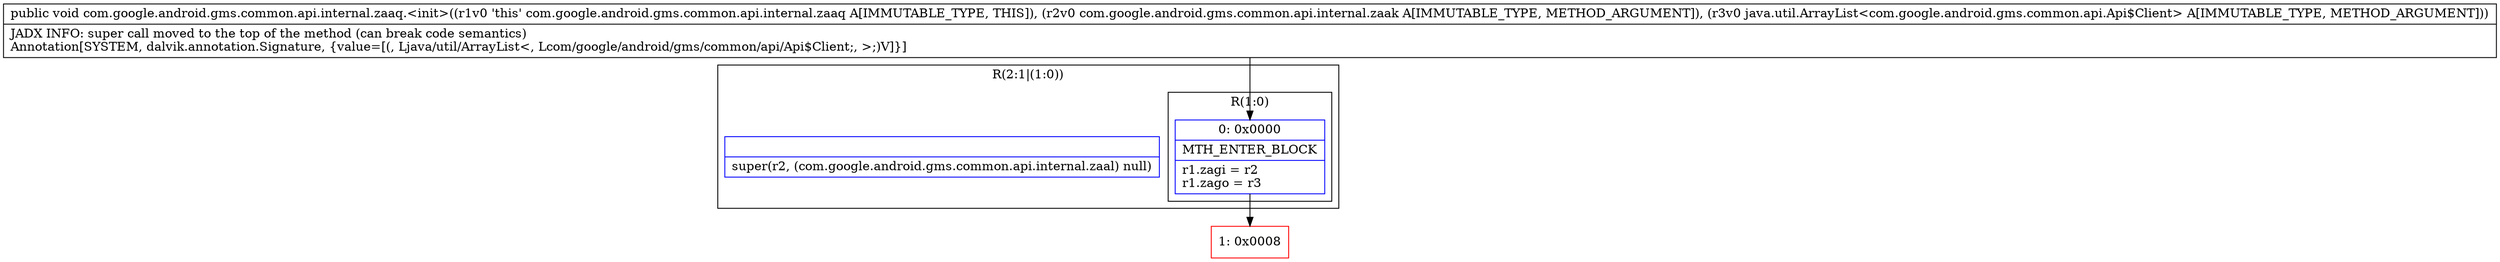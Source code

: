 digraph "CFG forcom.google.android.gms.common.api.internal.zaaq.\<init\>(Lcom\/google\/android\/gms\/common\/api\/internal\/zaak;Ljava\/util\/ArrayList;)V" {
subgraph cluster_Region_1910066044 {
label = "R(2:1|(1:0))";
node [shape=record,color=blue];
Node_InsnContainer_585209385 [shape=record,label="{|super(r2, (com.google.android.gms.common.api.internal.zaal) null)\l}"];
subgraph cluster_Region_1607168745 {
label = "R(1:0)";
node [shape=record,color=blue];
Node_0 [shape=record,label="{0\:\ 0x0000|MTH_ENTER_BLOCK\l|r1.zagi = r2\lr1.zago = r3\l}"];
}
}
Node_1 [shape=record,color=red,label="{1\:\ 0x0008}"];
MethodNode[shape=record,label="{public void com.google.android.gms.common.api.internal.zaaq.\<init\>((r1v0 'this' com.google.android.gms.common.api.internal.zaaq A[IMMUTABLE_TYPE, THIS]), (r2v0 com.google.android.gms.common.api.internal.zaak A[IMMUTABLE_TYPE, METHOD_ARGUMENT]), (r3v0 java.util.ArrayList\<com.google.android.gms.common.api.Api$Client\> A[IMMUTABLE_TYPE, METHOD_ARGUMENT]))  | JADX INFO: super call moved to the top of the method (can break code semantics)\lAnnotation[SYSTEM, dalvik.annotation.Signature, \{value=[(, Ljava\/util\/ArrayList\<, Lcom\/google\/android\/gms\/common\/api\/Api$Client;, \>;)V]\}]\l}"];
MethodNode -> Node_0;
Node_0 -> Node_1;
}

